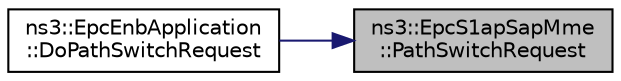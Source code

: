 digraph "ns3::EpcS1apSapMme::PathSwitchRequest"
{
 // LATEX_PDF_SIZE
  edge [fontname="Helvetica",fontsize="10",labelfontname="Helvetica",labelfontsize="10"];
  node [fontname="Helvetica",fontsize="10",shape=record];
  rankdir="RL";
  Node1 [label="ns3::EpcS1apSapMme\l::PathSwitchRequest",height=0.2,width=0.4,color="black", fillcolor="grey75", style="filled", fontcolor="black",tooltip="PATH SWITCH REQUEST message, see 3GPP TS 36.413 9.1.5.8."];
  Node1 -> Node2 [dir="back",color="midnightblue",fontsize="10",style="solid",fontname="Helvetica"];
  Node2 [label="ns3::EpcEnbApplication\l::DoPathSwitchRequest",height=0.2,width=0.4,color="black", fillcolor="white", style="filled",URL="$classns3_1_1_epc_enb_application.html#ab1edc81db1b49449b4547e3cdaca9693",tooltip="Path switch request function."];
}
